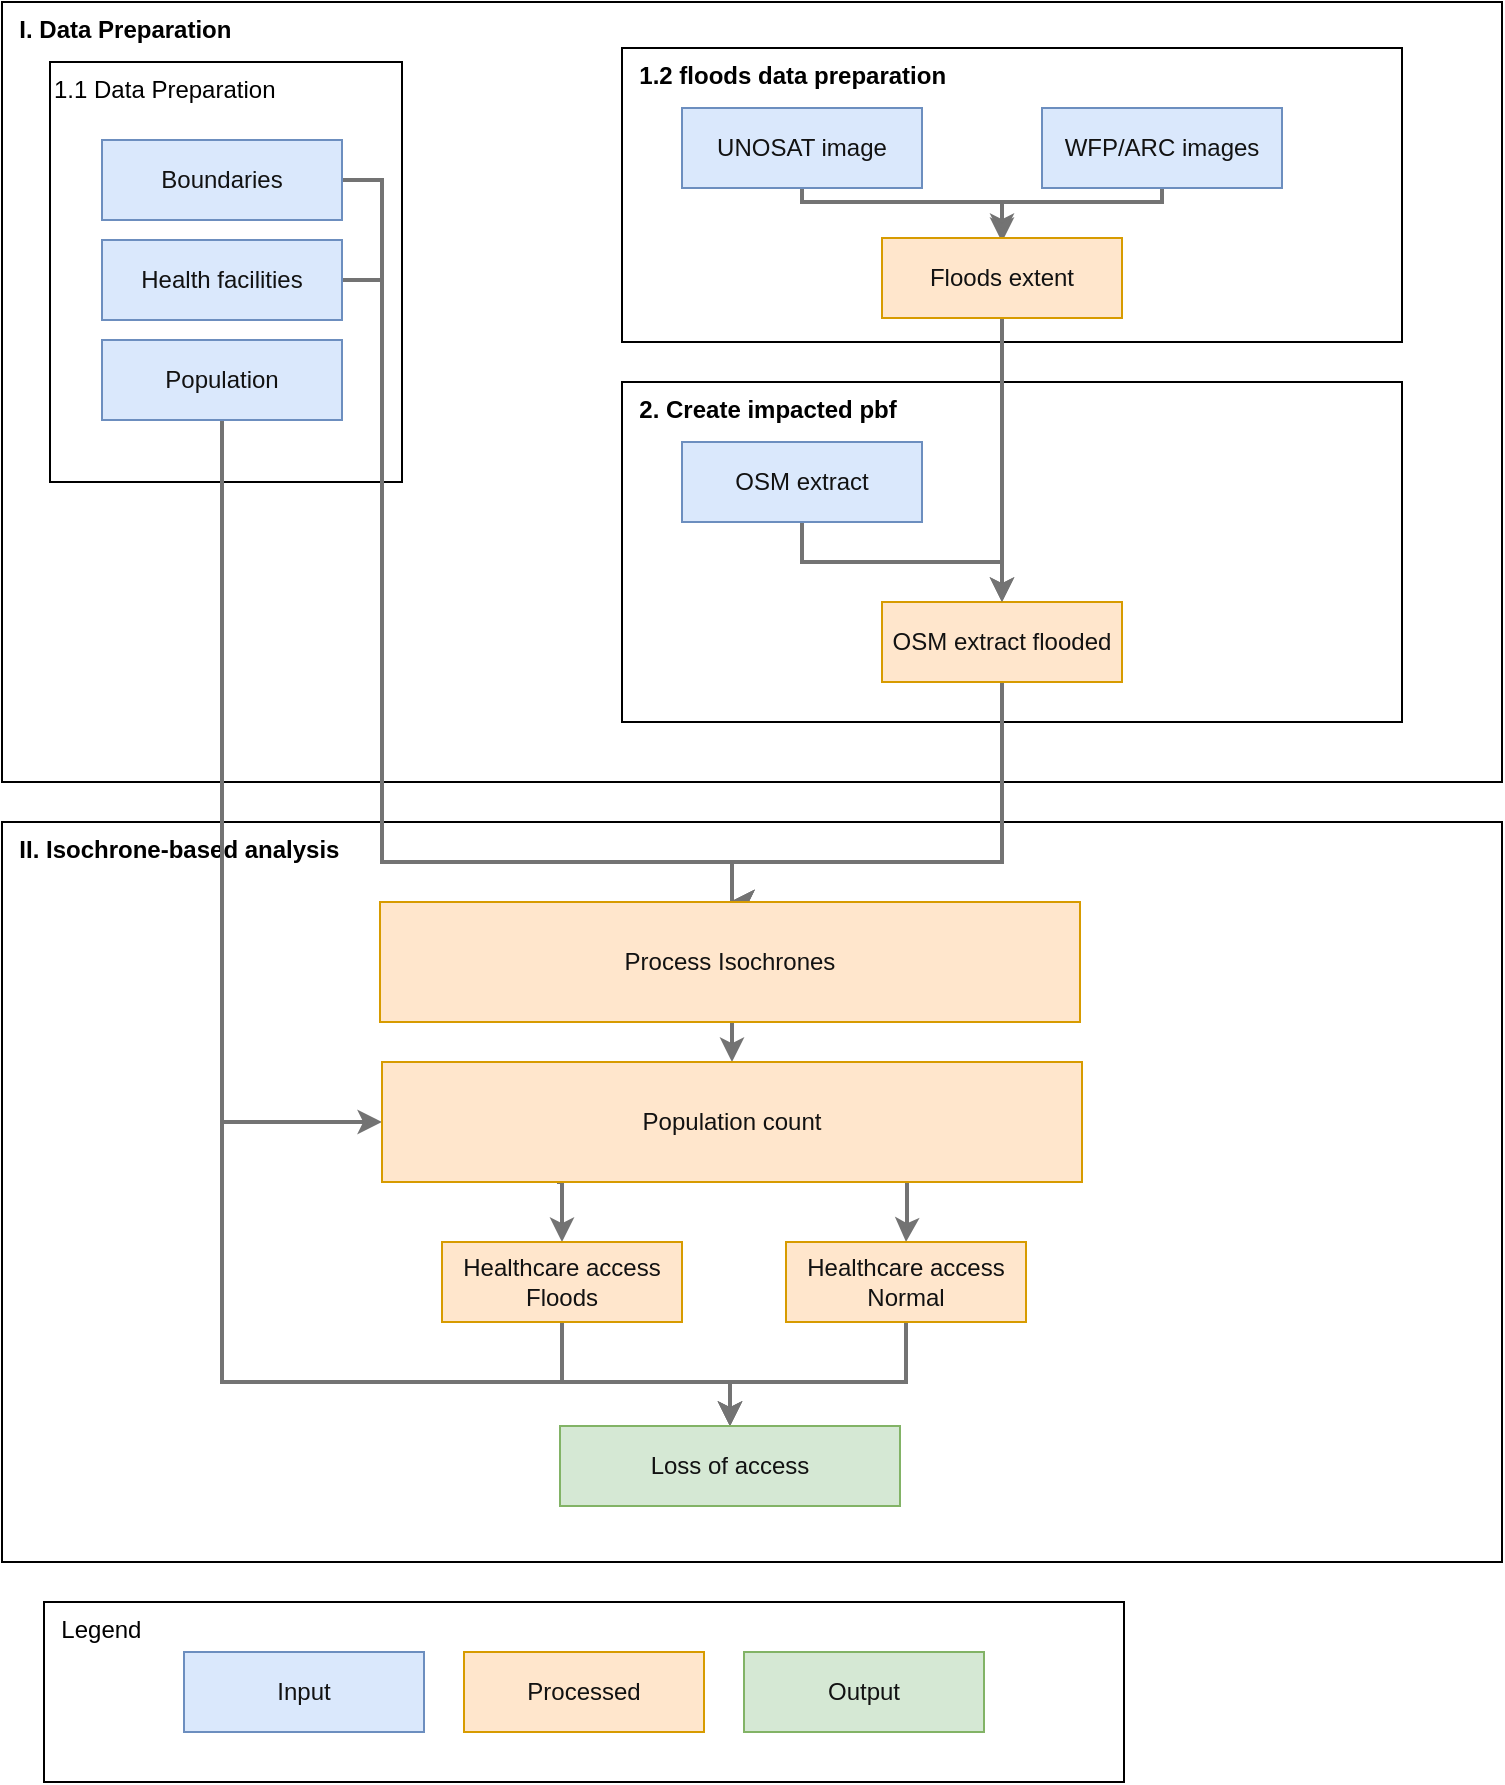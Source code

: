 <mxfile>
    <diagram id="HslvZqu6cq_CqOU2x_VP" name="Page-1">
        <mxGraphModel dx="898" dy="462" grid="1" gridSize="10" guides="1" tooltips="1" connect="1" arrows="1" fold="1" page="1" pageScale="1" pageWidth="827" pageHeight="1169" math="0" shadow="0">
            <root>
                <mxCell id="0"/>
                <mxCell id="1" parent="0"/>
                <mxCell id="9iBgaMK9nyyAI3Br-PEt-1" value="&amp;nbsp; II. Isochrone-based analysis" style="rounded=0;whiteSpace=wrap;html=1;verticalAlign=top;align=left;fontStyle=1;fillColor=none;" parent="1" vertex="1">
                    <mxGeometry x="39" y="450" width="750" height="370" as="geometry"/>
                </mxCell>
                <mxCell id="9iBgaMK9nyyAI3Br-PEt-2" value="&amp;nbsp; I. Data Preparation" style="rounded=0;whiteSpace=wrap;html=1;verticalAlign=top;align=left;fontStyle=1;fillColor=none;" parent="1" vertex="1">
                    <mxGeometry x="39" y="40" width="750" height="390" as="geometry"/>
                </mxCell>
                <mxCell id="9iBgaMK9nyyAI3Br-PEt-3" value="1.1 Data Preparation" style="rounded=0;whiteSpace=wrap;html=1;verticalAlign=top;align=left;fillColor=none;" parent="1" vertex="1">
                    <mxGeometry x="63" y="70" width="176" height="210" as="geometry"/>
                </mxCell>
                <mxCell id="9iBgaMK9nyyAI3Br-PEt-4" value="&amp;nbsp; 1.2 floods data preparation" style="rounded=0;whiteSpace=wrap;html=1;verticalAlign=top;align=left;fontStyle=1;fillColor=none;" parent="1" vertex="1">
                    <mxGeometry x="349" y="63" width="390" height="147" as="geometry"/>
                </mxCell>
                <mxCell id="9iBgaMK9nyyAI3Br-PEt-5" style="edgeStyle=orthogonalEdgeStyle;rounded=0;orthogonalLoop=1;jettySize=auto;html=1;exitX=1;exitY=0.5;exitDx=0;exitDy=0;entryX=0.5;entryY=0;entryDx=0;entryDy=0;strokeColor=#737373;strokeWidth=2;" parent="1" source="9iBgaMK9nyyAI3Br-PEt-6" target="9iBgaMK9nyyAI3Br-PEt-24" edge="1">
                    <mxGeometry relative="1" as="geometry">
                        <mxPoint x="379" y="490" as="targetPoint"/>
                        <Array as="points">
                            <mxPoint x="229" y="129"/>
                            <mxPoint x="229" y="470"/>
                            <mxPoint x="404" y="470"/>
                        </Array>
                    </mxGeometry>
                </mxCell>
                <mxCell id="9iBgaMK9nyyAI3Br-PEt-6" value="Boundaries" style="rounded=0;whiteSpace=wrap;html=1;verticalAlign=middle;align=center;fillColor=#dae8fc;strokeColor=#6c8ebf;fontColor=#121212;" parent="1" vertex="1">
                    <mxGeometry x="89" y="109" width="120" height="40" as="geometry"/>
                </mxCell>
                <mxCell id="9iBgaMK9nyyAI3Br-PEt-7" style="edgeStyle=orthogonalEdgeStyle;rounded=0;orthogonalLoop=1;jettySize=auto;html=1;exitX=1;exitY=0.5;exitDx=0;exitDy=0;entryX=0.5;entryY=0;entryDx=0;entryDy=0;strokeColor=#737373;strokeWidth=2;" parent="1" source="9iBgaMK9nyyAI3Br-PEt-8" target="9iBgaMK9nyyAI3Br-PEt-24" edge="1">
                    <mxGeometry relative="1" as="geometry">
                        <mxPoint x="379" y="490" as="targetPoint"/>
                        <Array as="points">
                            <mxPoint x="229" y="179"/>
                            <mxPoint x="229" y="470"/>
                            <mxPoint x="404" y="470"/>
                        </Array>
                    </mxGeometry>
                </mxCell>
                <mxCell id="9iBgaMK9nyyAI3Br-PEt-8" value="Health facilities" style="rounded=0;whiteSpace=wrap;html=1;verticalAlign=middle;align=center;fillColor=#dae8fc;strokeColor=#6c8ebf;fontColor=#121212;" parent="1" vertex="1">
                    <mxGeometry x="89" y="159" width="120" height="40" as="geometry"/>
                </mxCell>
                <mxCell id="9iBgaMK9nyyAI3Br-PEt-9" style="edgeStyle=orthogonalEdgeStyle;rounded=0;orthogonalLoop=1;jettySize=auto;html=1;exitX=0.5;exitY=1;exitDx=0;exitDy=0;entryX=0;entryY=0.5;entryDx=0;entryDy=0;strokeColor=#737373;strokeWidth=2;" parent="1" source="9iBgaMK9nyyAI3Br-PEt-11" target="9iBgaMK9nyyAI3Br-PEt-27" edge="1">
                    <mxGeometry relative="1" as="geometry"/>
                </mxCell>
                <mxCell id="9iBgaMK9nyyAI3Br-PEt-10" style="edgeStyle=orthogonalEdgeStyle;rounded=0;orthogonalLoop=1;jettySize=auto;html=1;exitX=0.5;exitY=1;exitDx=0;exitDy=0;entryX=0.5;entryY=0;entryDx=0;entryDy=0;strokeColor=#737373;strokeWidth=2;" parent="1" source="9iBgaMK9nyyAI3Br-PEt-11" target="9iBgaMK9nyyAI3Br-PEt-32" edge="1">
                    <mxGeometry relative="1" as="geometry">
                        <Array as="points">
                            <mxPoint x="149" y="730"/>
                            <mxPoint x="403" y="730"/>
                        </Array>
                    </mxGeometry>
                </mxCell>
                <mxCell id="9iBgaMK9nyyAI3Br-PEt-11" value="Population" style="rounded=0;whiteSpace=wrap;html=1;verticalAlign=middle;align=center;fillColor=#dae8fc;strokeColor=#6c8ebf;fontColor=#121212;" parent="1" vertex="1">
                    <mxGeometry x="89" y="209" width="120" height="40" as="geometry"/>
                </mxCell>
                <mxCell id="9iBgaMK9nyyAI3Br-PEt-12" style="edgeStyle=orthogonalEdgeStyle;rounded=0;orthogonalLoop=1;jettySize=auto;html=1;entryX=0.5;entryY=0;entryDx=0;entryDy=0;strokeColor=#737373;strokeWidth=2;" parent="1" source="9iBgaMK9nyyAI3Br-PEt-13" target="9iBgaMK9nyyAI3Br-PEt-22" edge="1">
                    <mxGeometry relative="1" as="geometry">
                        <Array as="points">
                            <mxPoint x="439" y="140"/>
                            <mxPoint x="539" y="140"/>
                        </Array>
                    </mxGeometry>
                </mxCell>
                <mxCell id="9iBgaMK9nyyAI3Br-PEt-13" value="UNOSAT image" style="rounded=0;whiteSpace=wrap;html=1;verticalAlign=middle;align=center;fillColor=#dae8fc;strokeColor=#6c8ebf;fontColor=#121212;" parent="1" vertex="1">
                    <mxGeometry x="379" y="93" width="120" height="40" as="geometry"/>
                </mxCell>
                <mxCell id="9iBgaMK9nyyAI3Br-PEt-14" style="edgeStyle=orthogonalEdgeStyle;rounded=0;orthogonalLoop=1;jettySize=auto;html=1;exitX=0.5;exitY=1;exitDx=0;exitDy=0;strokeColor=#737373;strokeWidth=2;" parent="1" source="9iBgaMK9nyyAI3Br-PEt-15" edge="1">
                    <mxGeometry relative="1" as="geometry">
                        <mxPoint x="539" y="160" as="targetPoint"/>
                        <Array as="points">
                            <mxPoint x="619" y="140"/>
                            <mxPoint x="539" y="140"/>
                        </Array>
                    </mxGeometry>
                </mxCell>
                <mxCell id="9iBgaMK9nyyAI3Br-PEt-15" value="WFP/ARC images" style="rounded=0;whiteSpace=wrap;html=1;verticalAlign=middle;align=center;fillColor=#dae8fc;strokeColor=#6c8ebf;fontColor=#121212;" parent="1" vertex="1">
                    <mxGeometry x="559" y="93" width="120" height="40" as="geometry"/>
                </mxCell>
                <mxCell id="9iBgaMK9nyyAI3Br-PEt-16" value="&amp;nbsp; 2. Create impacted pbf" style="rounded=0;whiteSpace=wrap;html=1;verticalAlign=top;align=left;fontStyle=1;fillColor=none;" parent="1" vertex="1">
                    <mxGeometry x="349" y="230" width="390" height="170" as="geometry"/>
                </mxCell>
                <mxCell id="9iBgaMK9nyyAI3Br-PEt-17" style="edgeStyle=orthogonalEdgeStyle;rounded=0;orthogonalLoop=1;jettySize=auto;html=1;exitX=0.5;exitY=1;exitDx=0;exitDy=0;entryX=0.5;entryY=0;entryDx=0;entryDy=0;strokeColor=#737373;strokeWidth=2;" parent="1" source="9iBgaMK9nyyAI3Br-PEt-18" target="9iBgaMK9nyyAI3Br-PEt-20" edge="1">
                    <mxGeometry relative="1" as="geometry"/>
                </mxCell>
                <mxCell id="9iBgaMK9nyyAI3Br-PEt-18" value="OSM extract" style="rounded=0;whiteSpace=wrap;html=1;verticalAlign=middle;align=center;fillColor=#dae8fc;strokeColor=#6c8ebf;fontColor=#121212;" parent="1" vertex="1">
                    <mxGeometry x="379" y="260" width="120" height="40" as="geometry"/>
                </mxCell>
                <mxCell id="9iBgaMK9nyyAI3Br-PEt-19" style="edgeStyle=orthogonalEdgeStyle;rounded=0;orthogonalLoop=1;jettySize=auto;html=1;exitX=0.5;exitY=1;exitDx=0;exitDy=0;entryX=0.5;entryY=0;entryDx=0;entryDy=0;strokeColor=#737373;strokeWidth=2;" parent="1" source="9iBgaMK9nyyAI3Br-PEt-20" target="9iBgaMK9nyyAI3Br-PEt-24" edge="1">
                    <mxGeometry relative="1" as="geometry">
                        <Array as="points">
                            <mxPoint x="539" y="470"/>
                            <mxPoint x="404" y="470"/>
                        </Array>
                    </mxGeometry>
                </mxCell>
                <mxCell id="9iBgaMK9nyyAI3Br-PEt-20" value="OSM extract flooded" style="rounded=0;whiteSpace=wrap;html=1;verticalAlign=middle;align=center;fillColor=#ffe6cc;strokeColor=#d79b00;fontColor=#121212;" parent="1" vertex="1">
                    <mxGeometry x="479" y="340" width="120" height="40" as="geometry"/>
                </mxCell>
                <mxCell id="9iBgaMK9nyyAI3Br-PEt-21" style="edgeStyle=orthogonalEdgeStyle;rounded=0;orthogonalLoop=1;jettySize=auto;html=1;exitX=0.5;exitY=1;exitDx=0;exitDy=0;entryX=0.5;entryY=0;entryDx=0;entryDy=0;strokeColor=#737373;strokeWidth=2;" parent="1" source="9iBgaMK9nyyAI3Br-PEt-22" target="9iBgaMK9nyyAI3Br-PEt-20" edge="1">
                    <mxGeometry relative="1" as="geometry"/>
                </mxCell>
                <mxCell id="9iBgaMK9nyyAI3Br-PEt-22" value="Floods extent" style="rounded=0;whiteSpace=wrap;html=1;verticalAlign=middle;align=center;fillColor=#ffe6cc;strokeColor=#d79b00;fontColor=#121212;" parent="1" vertex="1">
                    <mxGeometry x="479" y="158" width="120" height="40" as="geometry"/>
                </mxCell>
                <mxCell id="9iBgaMK9nyyAI3Br-PEt-23" style="edgeStyle=orthogonalEdgeStyle;rounded=0;orthogonalLoop=1;jettySize=auto;html=1;exitX=0.5;exitY=1;exitDx=0;exitDy=0;entryX=0.5;entryY=0;entryDx=0;entryDy=0;strokeColor=#737373;strokeWidth=2;" parent="1" source="9iBgaMK9nyyAI3Br-PEt-24" target="9iBgaMK9nyyAI3Br-PEt-27" edge="1">
                    <mxGeometry relative="1" as="geometry"/>
                </mxCell>
                <mxCell id="9iBgaMK9nyyAI3Br-PEt-24" value="Process Isochrones" style="rounded=0;whiteSpace=wrap;html=1;align=center;verticalAlign=middle;fillColor=#ffe6cc;strokeColor=#d79b00;fontColor=#121212;" parent="1" vertex="1">
                    <mxGeometry x="228" y="490" width="350" height="60" as="geometry"/>
                </mxCell>
                <mxCell id="9iBgaMK9nyyAI3Br-PEt-25" style="edgeStyle=orthogonalEdgeStyle;rounded=0;orthogonalLoop=1;jettySize=auto;html=1;exitX=0.25;exitY=1;exitDx=0;exitDy=0;entryX=0.5;entryY=0;entryDx=0;entryDy=0;strokeColor=#737373;strokeWidth=2;" parent="1" source="9iBgaMK9nyyAI3Br-PEt-27" target="9iBgaMK9nyyAI3Br-PEt-31" edge="1">
                    <mxGeometry relative="1" as="geometry"/>
                </mxCell>
                <mxCell id="9iBgaMK9nyyAI3Br-PEt-26" style="edgeStyle=orthogonalEdgeStyle;rounded=0;orthogonalLoop=1;jettySize=auto;html=1;exitX=0.75;exitY=1;exitDx=0;exitDy=0;strokeColor=#737373;strokeWidth=2;" parent="1" source="9iBgaMK9nyyAI3Br-PEt-27" target="9iBgaMK9nyyAI3Br-PEt-29" edge="1">
                    <mxGeometry relative="1" as="geometry"/>
                </mxCell>
                <mxCell id="9iBgaMK9nyyAI3Br-PEt-27" value="Population count" style="rounded=0;whiteSpace=wrap;html=1;align=center;verticalAlign=middle;fillColor=#ffe6cc;strokeColor=#d79b00;fontColor=#121212;" parent="1" vertex="1">
                    <mxGeometry x="229" y="570" width="350" height="60" as="geometry"/>
                </mxCell>
                <mxCell id="9iBgaMK9nyyAI3Br-PEt-28" style="edgeStyle=orthogonalEdgeStyle;rounded=0;orthogonalLoop=1;jettySize=auto;html=1;exitX=0.5;exitY=1;exitDx=0;exitDy=0;entryX=0.5;entryY=0;entryDx=0;entryDy=0;strokeColor=#737373;strokeWidth=2;" parent="1" source="9iBgaMK9nyyAI3Br-PEt-29" target="9iBgaMK9nyyAI3Br-PEt-32" edge="1">
                    <mxGeometry relative="1" as="geometry">
                        <Array as="points">
                            <mxPoint x="491" y="730"/>
                            <mxPoint x="403" y="730"/>
                        </Array>
                    </mxGeometry>
                </mxCell>
                <mxCell id="9iBgaMK9nyyAI3Br-PEt-29" value="&lt;div&gt;Healthcare access&lt;/div&gt;&lt;div&gt;Normal&lt;br&gt;&lt;/div&gt;" style="rounded=0;whiteSpace=wrap;html=1;verticalAlign=middle;align=center;fillColor=#ffe6cc;strokeColor=#d79b00;fontColor=#121212;" parent="1" vertex="1">
                    <mxGeometry x="431" y="660" width="120" height="40" as="geometry"/>
                </mxCell>
                <mxCell id="9iBgaMK9nyyAI3Br-PEt-30" style="edgeStyle=orthogonalEdgeStyle;rounded=0;orthogonalLoop=1;jettySize=auto;html=1;exitX=0.5;exitY=1;exitDx=0;exitDy=0;entryX=0.5;entryY=0;entryDx=0;entryDy=0;strokeColor=#737373;strokeWidth=2;" parent="1" source="9iBgaMK9nyyAI3Br-PEt-31" target="9iBgaMK9nyyAI3Br-PEt-32" edge="1">
                    <mxGeometry relative="1" as="geometry">
                        <Array as="points">
                            <mxPoint x="319" y="730"/>
                            <mxPoint x="403" y="730"/>
                        </Array>
                    </mxGeometry>
                </mxCell>
                <mxCell id="9iBgaMK9nyyAI3Br-PEt-31" value="&lt;div&gt;Healthcare access&lt;/div&gt;&lt;div&gt;Floods&lt;br&gt;&lt;/div&gt;" style="rounded=0;whiteSpace=wrap;html=1;verticalAlign=middle;align=center;fillColor=#ffe6cc;strokeColor=#d79b00;fontColor=#121212;gradientDirection=west;" parent="1" vertex="1">
                    <mxGeometry x="259" y="660" width="120" height="40" as="geometry"/>
                </mxCell>
                <mxCell id="9iBgaMK9nyyAI3Br-PEt-32" value="Loss of access" style="rounded=0;whiteSpace=wrap;html=1;verticalAlign=middle;align=center;fillColor=#d5e8d4;strokeColor=#82b366;fontColor=#121212;" parent="1" vertex="1">
                    <mxGeometry x="318" y="752" width="170" height="40" as="geometry"/>
                </mxCell>
                <mxCell id="9iBgaMK9nyyAI3Br-PEt-33" value="&amp;nbsp; Legend" style="rounded=0;whiteSpace=wrap;html=1;align=left;verticalAlign=top;" parent="1" vertex="1">
                    <mxGeometry x="60" y="840" width="540" height="90" as="geometry"/>
                </mxCell>
                <mxCell id="9iBgaMK9nyyAI3Br-PEt-34" value="Input" style="rounded=0;whiteSpace=wrap;html=1;verticalAlign=middle;align=center;fillColor=#dae8fc;strokeColor=#6c8ebf;fontColor=#121212;" parent="1" vertex="1">
                    <mxGeometry x="130" y="865" width="120" height="40" as="geometry"/>
                </mxCell>
                <mxCell id="9iBgaMK9nyyAI3Br-PEt-35" value="Processed" style="rounded=0;whiteSpace=wrap;html=1;verticalAlign=middle;align=center;fillColor=#ffe6cc;strokeColor=#d79b00;fontColor=#121212;" parent="1" vertex="1">
                    <mxGeometry x="270" y="865" width="120" height="40" as="geometry"/>
                </mxCell>
                <mxCell id="9iBgaMK9nyyAI3Br-PEt-36" value="Output" style="rounded=0;whiteSpace=wrap;html=1;verticalAlign=middle;align=center;fillColor=#d5e8d4;strokeColor=#82b366;fontColor=#121212;" parent="1" vertex="1">
                    <mxGeometry x="410" y="865" width="120" height="40" as="geometry"/>
                </mxCell>
            </root>
        </mxGraphModel>
    </diagram>
</mxfile>